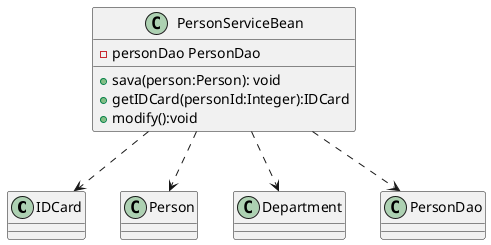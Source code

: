 @startuml
'https://plantuml.com/class-diagram

class IDCard

class Person

class Department

class PersonDao

class PersonServiceBean{
    -personDao PersonDao
    +sava(person:Person): void
    +getIDCard(personId:Integer):IDCard
    +modify():void
}

PersonServiceBean..>PersonDao
PersonServiceBean..>Department
PersonServiceBean..>Person
PersonServiceBean..>IDCard


@enduml